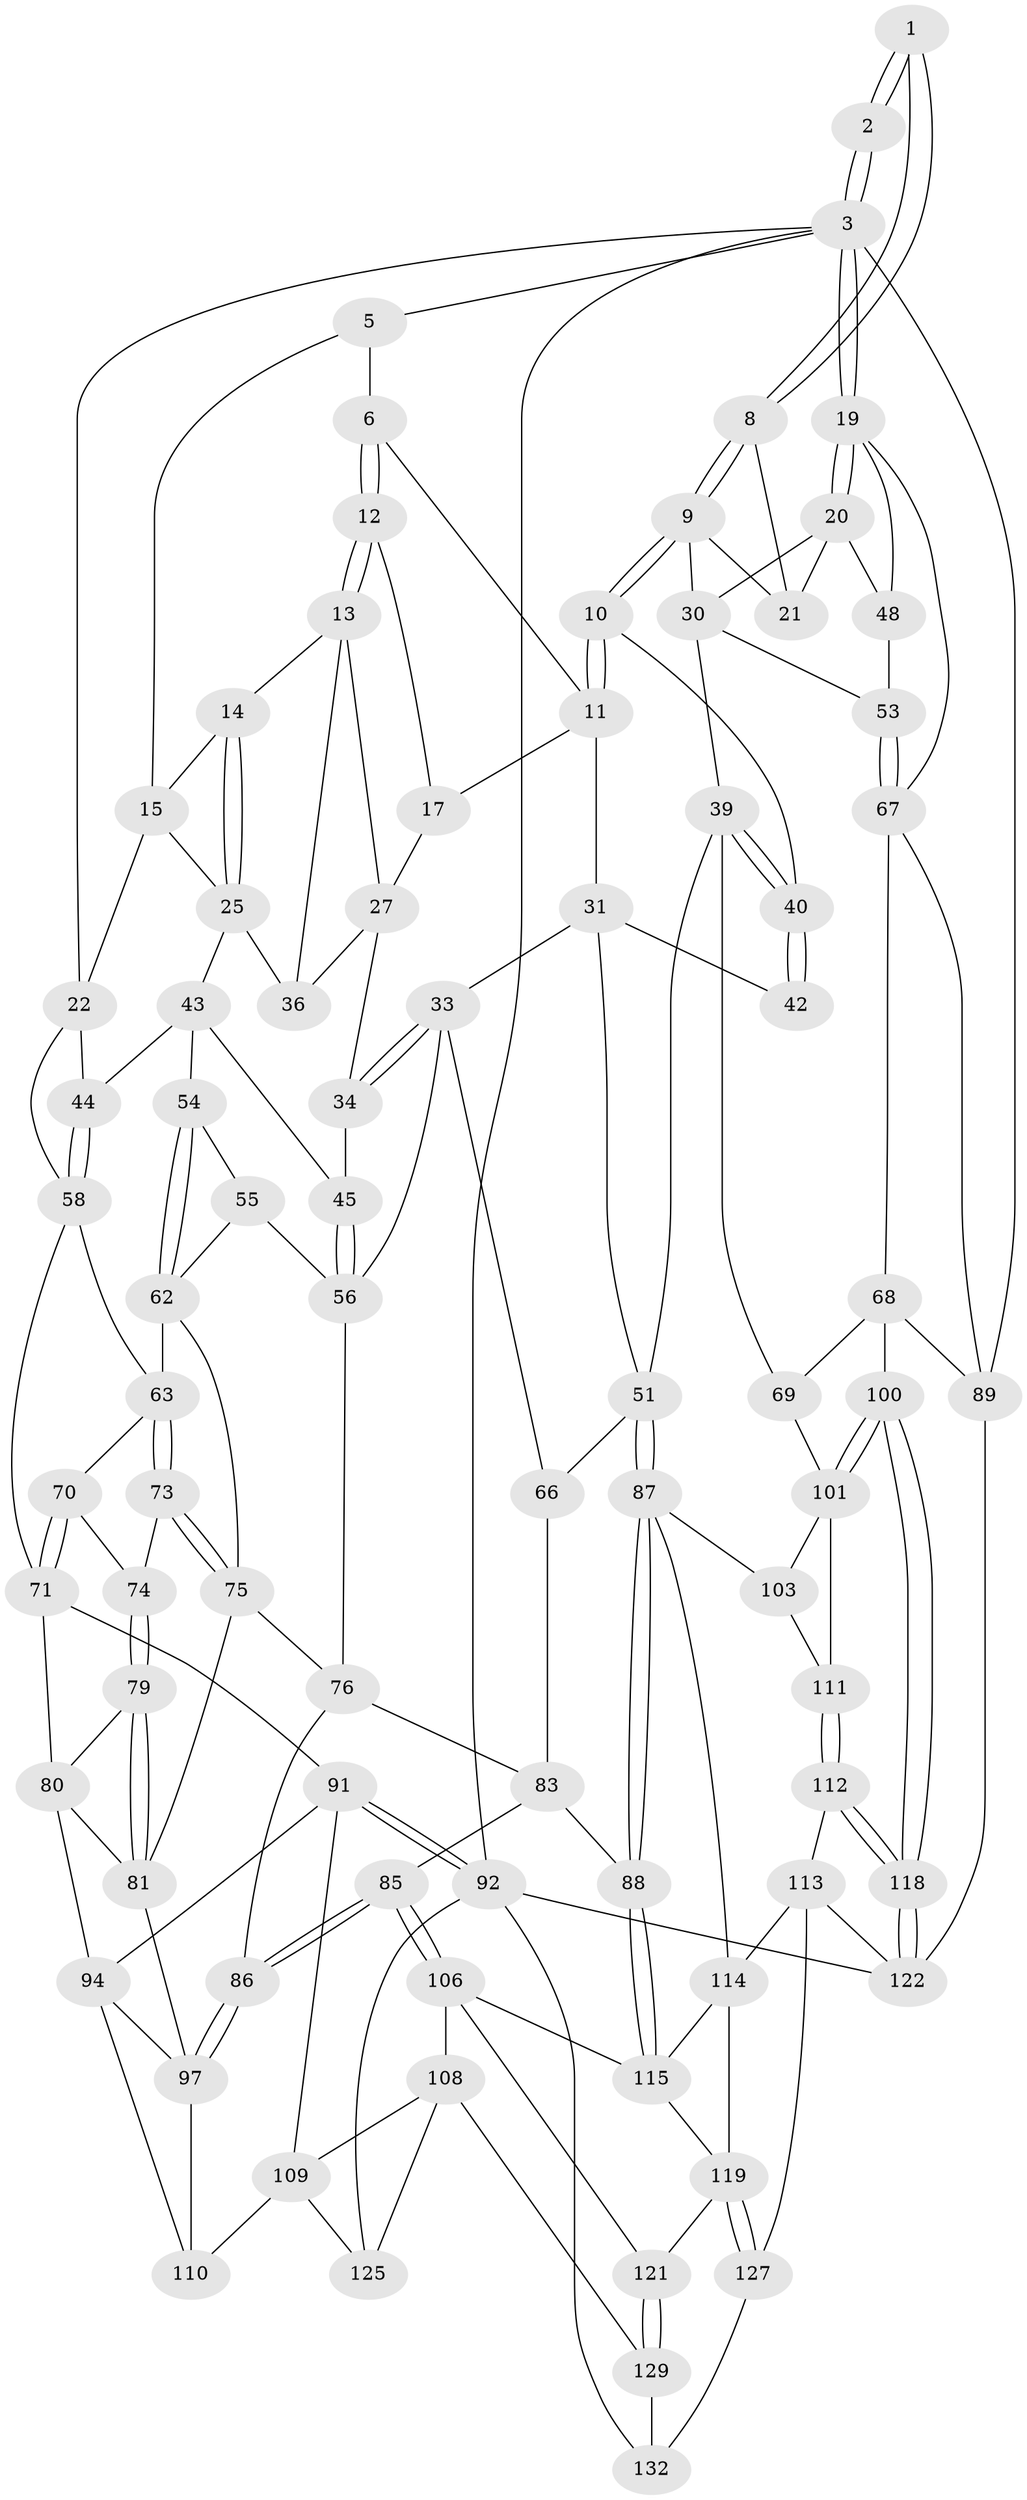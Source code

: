 // original degree distribution, {4: 0.2631578947368421, 6: 0.2556390977443609, 3: 0.022556390977443608, 5: 0.45864661654135336}
// Generated by graph-tools (version 1.1) at 2025/11/02/27/25 16:11:58]
// undirected, 83 vertices, 183 edges
graph export_dot {
graph [start="1"]
  node [color=gray90,style=filled];
  1 [pos="+0.7209843426545929+0"];
  2 [pos="+1+0"];
  3 [pos="+1+0",super="+4"];
  5 [pos="+0.20231047388764553+0"];
  6 [pos="+0.32858168025191486+0",super="+7"];
  8 [pos="+0.7710379194864144+0.09902181391263479",super="+18"];
  9 [pos="+0.7687504322951872+0.10987525623212924",super="+26"];
  10 [pos="+0.7280905751968874+0.1317819484791073"];
  11 [pos="+0.5711329520066952+0.10656131263952678",super="+16"];
  12 [pos="+0.3507011668350618+0"];
  13 [pos="+0.2762520088329324+0.11392002936406469",super="+28"];
  14 [pos="+0.1788690901760589+0.07814747740479518"];
  15 [pos="+0.17414284874137703+0.07482077809231992",super="+24"];
  17 [pos="+0.45964687854110214+0.09568334730373682"];
  19 [pos="+1+0",super="+49"];
  20 [pos="+0.9137922776747724+0.129310045808792",super="+29"];
  21 [pos="+0.9112444259058904+0.12830318678068683"];
  22 [pos="+0+0",super="+23"];
  25 [pos="+0.17084375399683013+0.210277840618763",super="+37"];
  27 [pos="+0.4206732762312195+0.13011449933222857",super="+35"];
  30 [pos="+0.8523246413880081+0.26236996376292243",super="+38"];
  31 [pos="+0.5536076089199093+0.22980520193140086",super="+32"];
  33 [pos="+0.4604932519943989+0.29723489211311965",super="+60"];
  34 [pos="+0.4073204801613934+0.2806637945788022"];
  36 [pos="+0.271547115466806+0.20536766697609493"];
  39 [pos="+0.7296833653678186+0.3600619200619879",super="+50"];
  40 [pos="+0.7226782069365739+0.3480530441158283",super="+41"];
  42 [pos="+0.6120266469051518+0.26663781782484847"];
  43 [pos="+0.1943599188122713+0.26726045343133564",super="+47"];
  44 [pos="+0.15208769508247064+0.2781785482034911"];
  45 [pos="+0.3688495648648972+0.31954346135211936",super="+46"];
  48 [pos="+1+0.2814212202984654"];
  51 [pos="+0.6969059549730173+0.5074784716422551",super="+52"];
  53 [pos="+0.9350307983215878+0.36954522297915765"];
  54 [pos="+0.19913489837647125+0.27601815964350757"];
  55 [pos="+0.2981271709644038+0.3587810614918673",super="+57"];
  56 [pos="+0.33434550272829844+0.4308249783105941",super="+61"];
  58 [pos="+0.05784654791335554+0.3434109605237527",super="+59"];
  62 [pos="+0.22736029507517774+0.394270728315534",super="+65"];
  63 [pos="+0.18780592726387269+0.41221098073418505",super="+64"];
  66 [pos="+0.521140118971846+0.4701877090011076"];
  67 [pos="+0.8884253196386375+0.5029010396692698",super="+82"];
  68 [pos="+0.8844085876961972+0.5047835929868346",super="+90"];
  69 [pos="+0.7868764452087395+0.54012459050248"];
  70 [pos="+0.09787767204122574+0.44255270526838847"];
  71 [pos="+0.0329797153947294+0.5343778183677649",super="+72"];
  73 [pos="+0.15636062111081964+0.46297857578588064"];
  74 [pos="+0.12472060281459416+0.458501624493368"];
  75 [pos="+0.21089731760875435+0.5391442445802029",super="+78"];
  76 [pos="+0.35941663325429396+0.5001711107058241",super="+77"];
  79 [pos="+0.11890603219836293+0.5593271968445428"];
  80 [pos="+0.11453081862675939+0.5602687004216264",super="+93"];
  81 [pos="+0.18377954681420292+0.5600236059818702",super="+96"];
  83 [pos="+0.4279180470547052+0.5483546153548639",super="+84"];
  85 [pos="+0.3056604805060934+0.6887071117709495"];
  86 [pos="+0.27056698137205676+0.6485059642234494"];
  87 [pos="+0.5914363936439634+0.6735788010067763",super="+104"];
  88 [pos="+0.5780545910023815+0.6866407708560623"];
  89 [pos="+1+0.7190921540423678",super="+105"];
  91 [pos="+0+0.7949029362231845",super="+95"];
  92 [pos="+0+1",super="+131"];
  94 [pos="+0+0.7781634150886018",super="+99"];
  97 [pos="+0.15175463369108347+0.696142883783579",super="+98"];
  100 [pos="+1+0.7292456871192051"];
  101 [pos="+0.9989451297761409+0.7281112095574724",super="+102"];
  103 [pos="+0.8061054866819081+0.7226289622666787"];
  106 [pos="+0.3066760612023028+0.7739487598803636",super="+107"];
  108 [pos="+0.23662489020962205+0.838727104893444",super="+124"];
  109 [pos="+0.1923701619946635+0.827334716394577",super="+123"];
  110 [pos="+0.17106374477784908+0.8122622520970176"];
  111 [pos="+0.825832068777904+0.7384184797383891"];
  112 [pos="+0.8374117360226135+0.8499384863345072"];
  113 [pos="+0.761374446326581+0.8563381520887322",super="+126"];
  114 [pos="+0.7590285400260649+0.8546747271626678",super="+117"];
  115 [pos="+0.5766119613090577+0.6991356308640939",super="+116"];
  118 [pos="+0.8785987790509652+0.8631411968391789"];
  119 [pos="+0.5404995918341284+0.9846991618949045",super="+120"];
  121 [pos="+0.3224247246978765+0.9461443604973296"];
  122 [pos="+0.8967666757981325+0.9154454423268082",super="+128"];
  125 [pos="+0.13360526484250035+0.9404487098811145"];
  127 [pos="+0.5296023285783906+1"];
  129 [pos="+0.32645386327816245+0.9602603582144686",super="+130"];
  132 [pos="+0.20033092967254906+1",super="+133"];
  1 -- 2;
  1 -- 2;
  1 -- 8;
  1 -- 8;
  2 -- 3;
  2 -- 3;
  3 -- 19;
  3 -- 19;
  3 -- 89;
  3 -- 92;
  3 -- 5;
  3 -- 22;
  5 -- 6;
  5 -- 15;
  6 -- 12;
  6 -- 12;
  6 -- 11;
  8 -- 9;
  8 -- 9;
  8 -- 21;
  9 -- 10;
  9 -- 10;
  9 -- 21;
  9 -- 30;
  10 -- 11;
  10 -- 11;
  10 -- 40;
  11 -- 17;
  11 -- 31;
  12 -- 13;
  12 -- 13;
  12 -- 17;
  13 -- 14;
  13 -- 27;
  13 -- 36;
  14 -- 15;
  14 -- 25;
  14 -- 25;
  15 -- 25;
  15 -- 22;
  17 -- 27;
  19 -- 20;
  19 -- 20;
  19 -- 48;
  19 -- 67;
  20 -- 21;
  20 -- 48;
  20 -- 30;
  22 -- 58;
  22 -- 44;
  25 -- 43;
  25 -- 36;
  27 -- 34;
  27 -- 36;
  30 -- 53;
  30 -- 39;
  31 -- 42;
  31 -- 33;
  31 -- 51;
  33 -- 34;
  33 -- 34;
  33 -- 66;
  33 -- 56;
  34 -- 45;
  39 -- 40;
  39 -- 40;
  39 -- 51;
  39 -- 69;
  40 -- 42 [weight=2];
  40 -- 42;
  43 -- 44;
  43 -- 54;
  43 -- 45;
  44 -- 58;
  44 -- 58;
  45 -- 56;
  45 -- 56;
  48 -- 53;
  51 -- 87;
  51 -- 87;
  51 -- 66;
  53 -- 67;
  53 -- 67;
  54 -- 55;
  54 -- 62;
  54 -- 62;
  55 -- 56;
  55 -- 62;
  56 -- 76;
  58 -- 71;
  58 -- 63;
  62 -- 63;
  62 -- 75;
  63 -- 73;
  63 -- 73;
  63 -- 70;
  66 -- 83;
  67 -- 68;
  67 -- 89;
  68 -- 69;
  68 -- 100;
  68 -- 89;
  69 -- 101;
  70 -- 71;
  70 -- 71;
  70 -- 74;
  71 -- 80;
  71 -- 91;
  73 -- 74;
  73 -- 75;
  73 -- 75;
  74 -- 79;
  74 -- 79;
  75 -- 81;
  75 -- 76;
  76 -- 83;
  76 -- 86;
  79 -- 80;
  79 -- 81;
  79 -- 81;
  80 -- 81;
  80 -- 94;
  81 -- 97;
  83 -- 88;
  83 -- 85;
  85 -- 86;
  85 -- 86;
  85 -- 106;
  85 -- 106;
  86 -- 97;
  86 -- 97;
  87 -- 88;
  87 -- 88;
  87 -- 114;
  87 -- 103;
  88 -- 115;
  88 -- 115;
  89 -- 122 [weight=2];
  91 -- 92;
  91 -- 92;
  91 -- 109;
  91 -- 94;
  92 -- 132;
  92 -- 125;
  92 -- 122;
  94 -- 110;
  94 -- 97;
  97 -- 110;
  100 -- 101;
  100 -- 101;
  100 -- 118;
  100 -- 118;
  101 -- 111;
  101 -- 103;
  103 -- 111;
  106 -- 121;
  106 -- 108;
  106 -- 115;
  108 -- 109;
  108 -- 129;
  108 -- 125;
  109 -- 110;
  109 -- 125;
  111 -- 112;
  111 -- 112;
  112 -- 113;
  112 -- 118;
  112 -- 118;
  113 -- 114;
  113 -- 127;
  113 -- 122;
  114 -- 115;
  114 -- 119;
  115 -- 119;
  118 -- 122;
  118 -- 122;
  119 -- 127;
  119 -- 127;
  119 -- 121;
  121 -- 129;
  121 -- 129;
  127 -- 132;
  129 -- 132 [weight=2];
}

